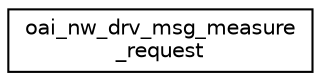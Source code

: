 digraph "Graphical Class Hierarchy"
{
 // LATEX_PDF_SIZE
  edge [fontname="Helvetica",fontsize="10",labelfontname="Helvetica",labelfontsize="10"];
  node [fontname="Helvetica",fontsize="10",shape=record];
  rankdir="LR";
  Node0 [label="oai_nw_drv_msg_measure\l_request",height=0.2,width=0.4,color="black", fillcolor="white", style="filled",URL="$structoai__nw__drv__msg__measure__request.html",tooltip=" "];
}
